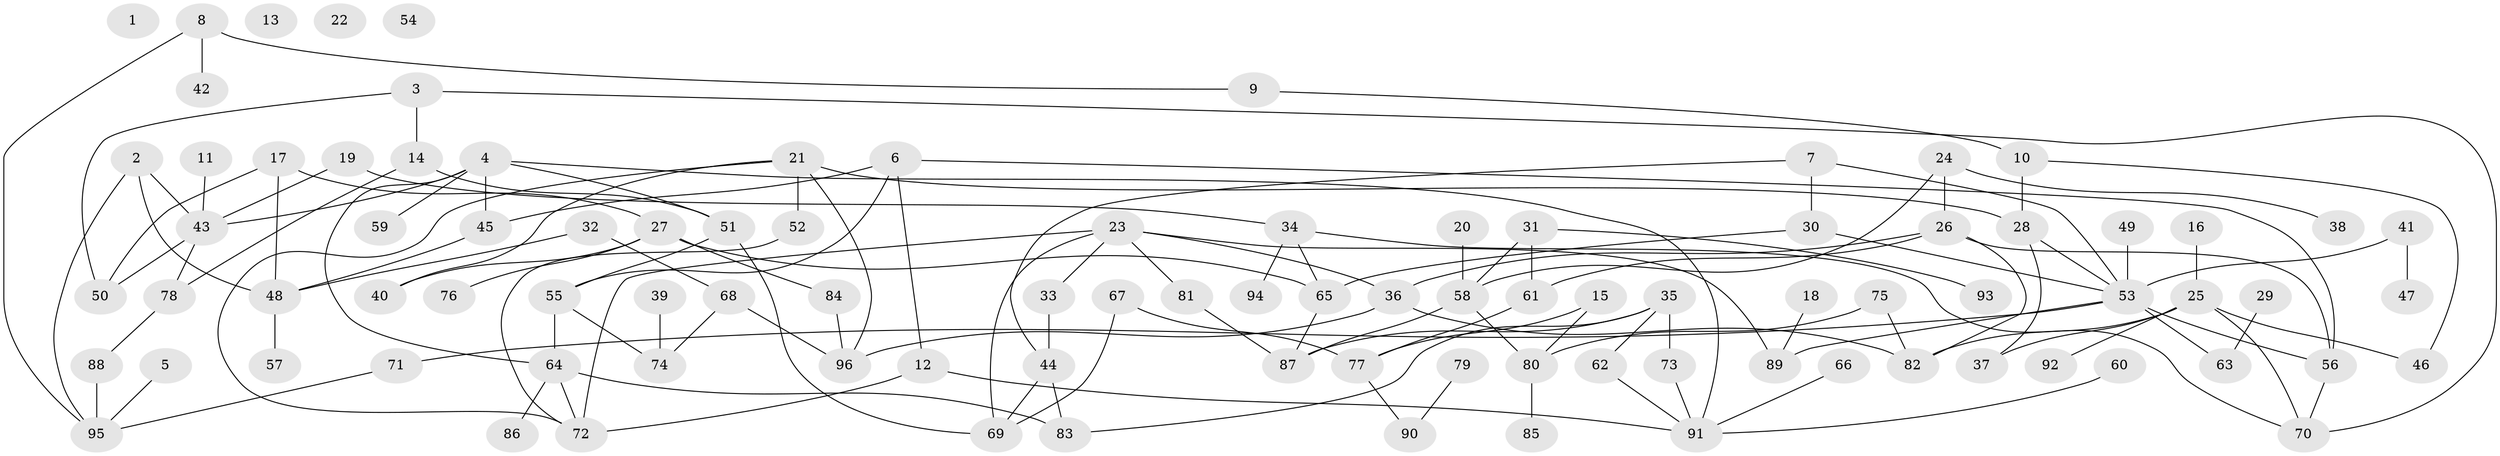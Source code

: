 // coarse degree distribution, {0: 0.057971014492753624, 7: 0.043478260869565216, 5: 0.057971014492753624, 10: 0.014492753623188406, 4: 0.14492753623188406, 3: 0.18840579710144928, 1: 0.2608695652173913, 2: 0.14492753623188406, 6: 0.057971014492753624, 9: 0.028985507246376812}
// Generated by graph-tools (version 1.1) at 2025/41/03/06/25 10:41:22]
// undirected, 96 vertices, 133 edges
graph export_dot {
graph [start="1"]
  node [color=gray90,style=filled];
  1;
  2;
  3;
  4;
  5;
  6;
  7;
  8;
  9;
  10;
  11;
  12;
  13;
  14;
  15;
  16;
  17;
  18;
  19;
  20;
  21;
  22;
  23;
  24;
  25;
  26;
  27;
  28;
  29;
  30;
  31;
  32;
  33;
  34;
  35;
  36;
  37;
  38;
  39;
  40;
  41;
  42;
  43;
  44;
  45;
  46;
  47;
  48;
  49;
  50;
  51;
  52;
  53;
  54;
  55;
  56;
  57;
  58;
  59;
  60;
  61;
  62;
  63;
  64;
  65;
  66;
  67;
  68;
  69;
  70;
  71;
  72;
  73;
  74;
  75;
  76;
  77;
  78;
  79;
  80;
  81;
  82;
  83;
  84;
  85;
  86;
  87;
  88;
  89;
  90;
  91;
  92;
  93;
  94;
  95;
  96;
  2 -- 43;
  2 -- 48;
  2 -- 95;
  3 -- 14;
  3 -- 50;
  3 -- 70;
  4 -- 43;
  4 -- 45;
  4 -- 51;
  4 -- 59;
  4 -- 64;
  4 -- 91;
  5 -- 95;
  6 -- 12;
  6 -- 45;
  6 -- 55;
  6 -- 56;
  7 -- 30;
  7 -- 44;
  7 -- 53;
  8 -- 9;
  8 -- 42;
  8 -- 95;
  9 -- 10;
  10 -- 28;
  10 -- 46;
  11 -- 43;
  12 -- 72;
  12 -- 91;
  14 -- 51;
  14 -- 78;
  15 -- 77;
  15 -- 80;
  16 -- 25;
  17 -- 27;
  17 -- 48;
  17 -- 50;
  18 -- 89;
  19 -- 34;
  19 -- 43;
  20 -- 58;
  21 -- 28;
  21 -- 40;
  21 -- 52;
  21 -- 72;
  21 -- 96;
  23 -- 33;
  23 -- 36;
  23 -- 69;
  23 -- 72;
  23 -- 81;
  23 -- 89;
  24 -- 26;
  24 -- 38;
  24 -- 58;
  25 -- 37;
  25 -- 46;
  25 -- 70;
  25 -- 82;
  25 -- 92;
  26 -- 36;
  26 -- 56;
  26 -- 61;
  26 -- 82;
  27 -- 40;
  27 -- 65;
  27 -- 76;
  27 -- 84;
  28 -- 37;
  28 -- 53;
  29 -- 63;
  30 -- 53;
  30 -- 65;
  31 -- 58;
  31 -- 61;
  31 -- 93;
  32 -- 48;
  32 -- 68;
  33 -- 44;
  34 -- 65;
  34 -- 70;
  34 -- 94;
  35 -- 62;
  35 -- 73;
  35 -- 83;
  35 -- 87;
  36 -- 82;
  36 -- 96;
  39 -- 74;
  41 -- 47;
  41 -- 53;
  43 -- 50;
  43 -- 78;
  44 -- 69;
  44 -- 83;
  45 -- 48;
  48 -- 57;
  49 -- 53;
  51 -- 55;
  51 -- 69;
  52 -- 72;
  53 -- 56;
  53 -- 63;
  53 -- 71;
  53 -- 89;
  55 -- 64;
  55 -- 74;
  56 -- 70;
  58 -- 80;
  58 -- 87;
  60 -- 91;
  61 -- 77;
  62 -- 91;
  64 -- 72;
  64 -- 83;
  64 -- 86;
  65 -- 87;
  66 -- 91;
  67 -- 69;
  67 -- 77;
  68 -- 74;
  68 -- 96;
  71 -- 95;
  73 -- 91;
  75 -- 80;
  75 -- 82;
  77 -- 90;
  78 -- 88;
  79 -- 90;
  80 -- 85;
  81 -- 87;
  84 -- 96;
  88 -- 95;
}
